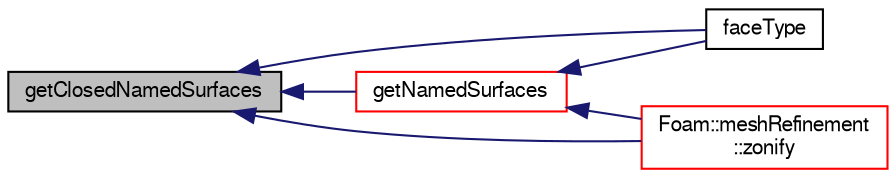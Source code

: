 digraph "getClosedNamedSurfaces"
{
  bgcolor="transparent";
  edge [fontname="FreeSans",fontsize="10",labelfontname="FreeSans",labelfontsize="10"];
  node [fontname="FreeSans",fontsize="10",shape=record];
  rankdir="LR";
  Node1066 [label="getClosedNamedSurfaces",height=0.2,width=0.4,color="black", fillcolor="grey75", style="filled", fontcolor="black"];
  Node1066 -> Node1067 [dir="back",color="midnightblue",fontsize="10",style="solid",fontname="FreeSans"];
  Node1067 [label="faceType",height=0.2,width=0.4,color="black",URL="$a24690.html#a7f6d29fa7b92a7be3b719672c3c9508d",tooltip="How to handle face of surfaces with a faceZone. "];
  Node1066 -> Node1068 [dir="back",color="midnightblue",fontsize="10",style="solid",fontname="FreeSans"];
  Node1068 [label="getNamedSurfaces",height=0.2,width=0.4,color="red",URL="$a24690.html#a59d8871cd9c916017046af1f0a57c60f",tooltip="Get indices of named surfaces (surfaces with faceZoneName) "];
  Node1068 -> Node1067 [dir="back",color="midnightblue",fontsize="10",style="solid",fontname="FreeSans"];
  Node1068 -> Node1087 [dir="back",color="midnightblue",fontsize="10",style="solid",fontname="FreeSans"];
  Node1087 [label="Foam::meshRefinement\l::zonify",height=0.2,width=0.4,color="red",URL="$a24662.html#a90cf965dfe02eb20f11a4a8c6035747f",tooltip="Put faces/cells into zones according to surface specification. "];
  Node1066 -> Node1087 [dir="back",color="midnightblue",fontsize="10",style="solid",fontname="FreeSans"];
}
